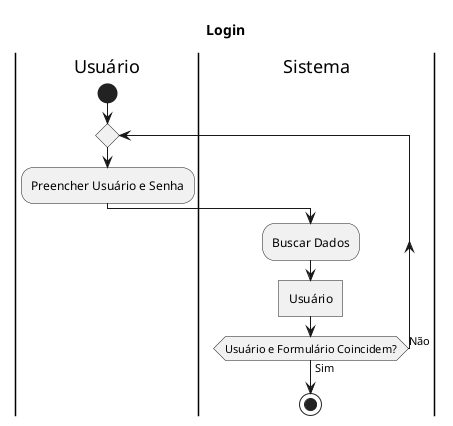 @startuml

title Login

|Usuário|
start
repeat
    :Preencher Usuário e Senha;
    |Sistema|
    :Buscar Dados;
    :Usuário]
repeat while(Usuário e Formulário Coincidem?) is (Não) not (Sim)
stop

@enduml